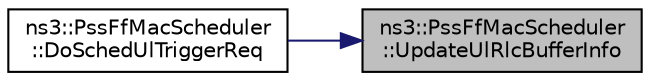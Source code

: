 digraph "ns3::PssFfMacScheduler::UpdateUlRlcBufferInfo"
{
 // LATEX_PDF_SIZE
  edge [fontname="Helvetica",fontsize="10",labelfontname="Helvetica",labelfontsize="10"];
  node [fontname="Helvetica",fontsize="10",shape=record];
  rankdir="RL";
  Node1 [label="ns3::PssFfMacScheduler\l::UpdateUlRlcBufferInfo",height=0.2,width=0.4,color="black", fillcolor="grey75", style="filled", fontcolor="black",tooltip="Update UL RLC buffer info function."];
  Node1 -> Node2 [dir="back",color="midnightblue",fontsize="10",style="solid",fontname="Helvetica"];
  Node2 [label="ns3::PssFfMacScheduler\l::DoSchedUlTriggerReq",height=0.2,width=0.4,color="black", fillcolor="white", style="filled",URL="$classns3_1_1_pss_ff_mac_scheduler.html#a9179ed7943c4bc8cd4c6cdc4e35a8cb7",tooltip="Sched UL trigger request function."];
}

